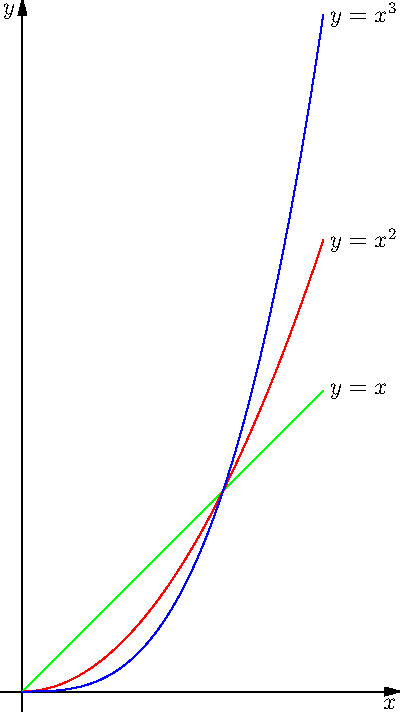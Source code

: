 import graph;

size(200,0);

real f1(real x) {return x;}
real f2(real x) {return x^2;}
real f3(real x) {return x^3;};

guide f1=graph(f1,0,1.5,operator..);
guide f2=graph(f2,0,1.5,operator..);
guide f3=graph(f3,0,1.5,operator..);

draw(f1,green);
draw(f2,red);
draw(f3,blue);

label(Label("$y=x$",position=EndPoint,align=E),f1);
label(Label("$y=x^2$",EndPoint,align=E),f2);
label(Label("$y=x^3$",EndPoint,align=E),f3);

xaxis("$x$",Arrow);
yaxis("$y$",Arrow);